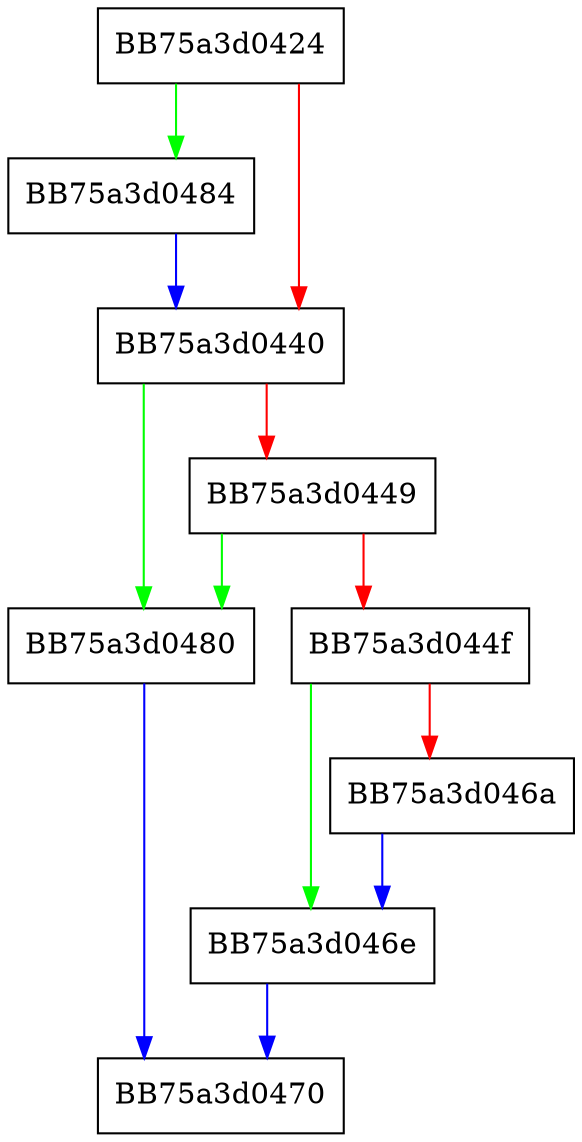 digraph ResmgrGetRescanStatus {
  node [shape="box"];
  graph [splines=ortho];
  BB75a3d0424 -> BB75a3d0484 [color="green"];
  BB75a3d0424 -> BB75a3d0440 [color="red"];
  BB75a3d0440 -> BB75a3d0480 [color="green"];
  BB75a3d0440 -> BB75a3d0449 [color="red"];
  BB75a3d0449 -> BB75a3d0480 [color="green"];
  BB75a3d0449 -> BB75a3d044f [color="red"];
  BB75a3d044f -> BB75a3d046e [color="green"];
  BB75a3d044f -> BB75a3d046a [color="red"];
  BB75a3d046a -> BB75a3d046e [color="blue"];
  BB75a3d046e -> BB75a3d0470 [color="blue"];
  BB75a3d0480 -> BB75a3d0470 [color="blue"];
  BB75a3d0484 -> BB75a3d0440 [color="blue"];
}